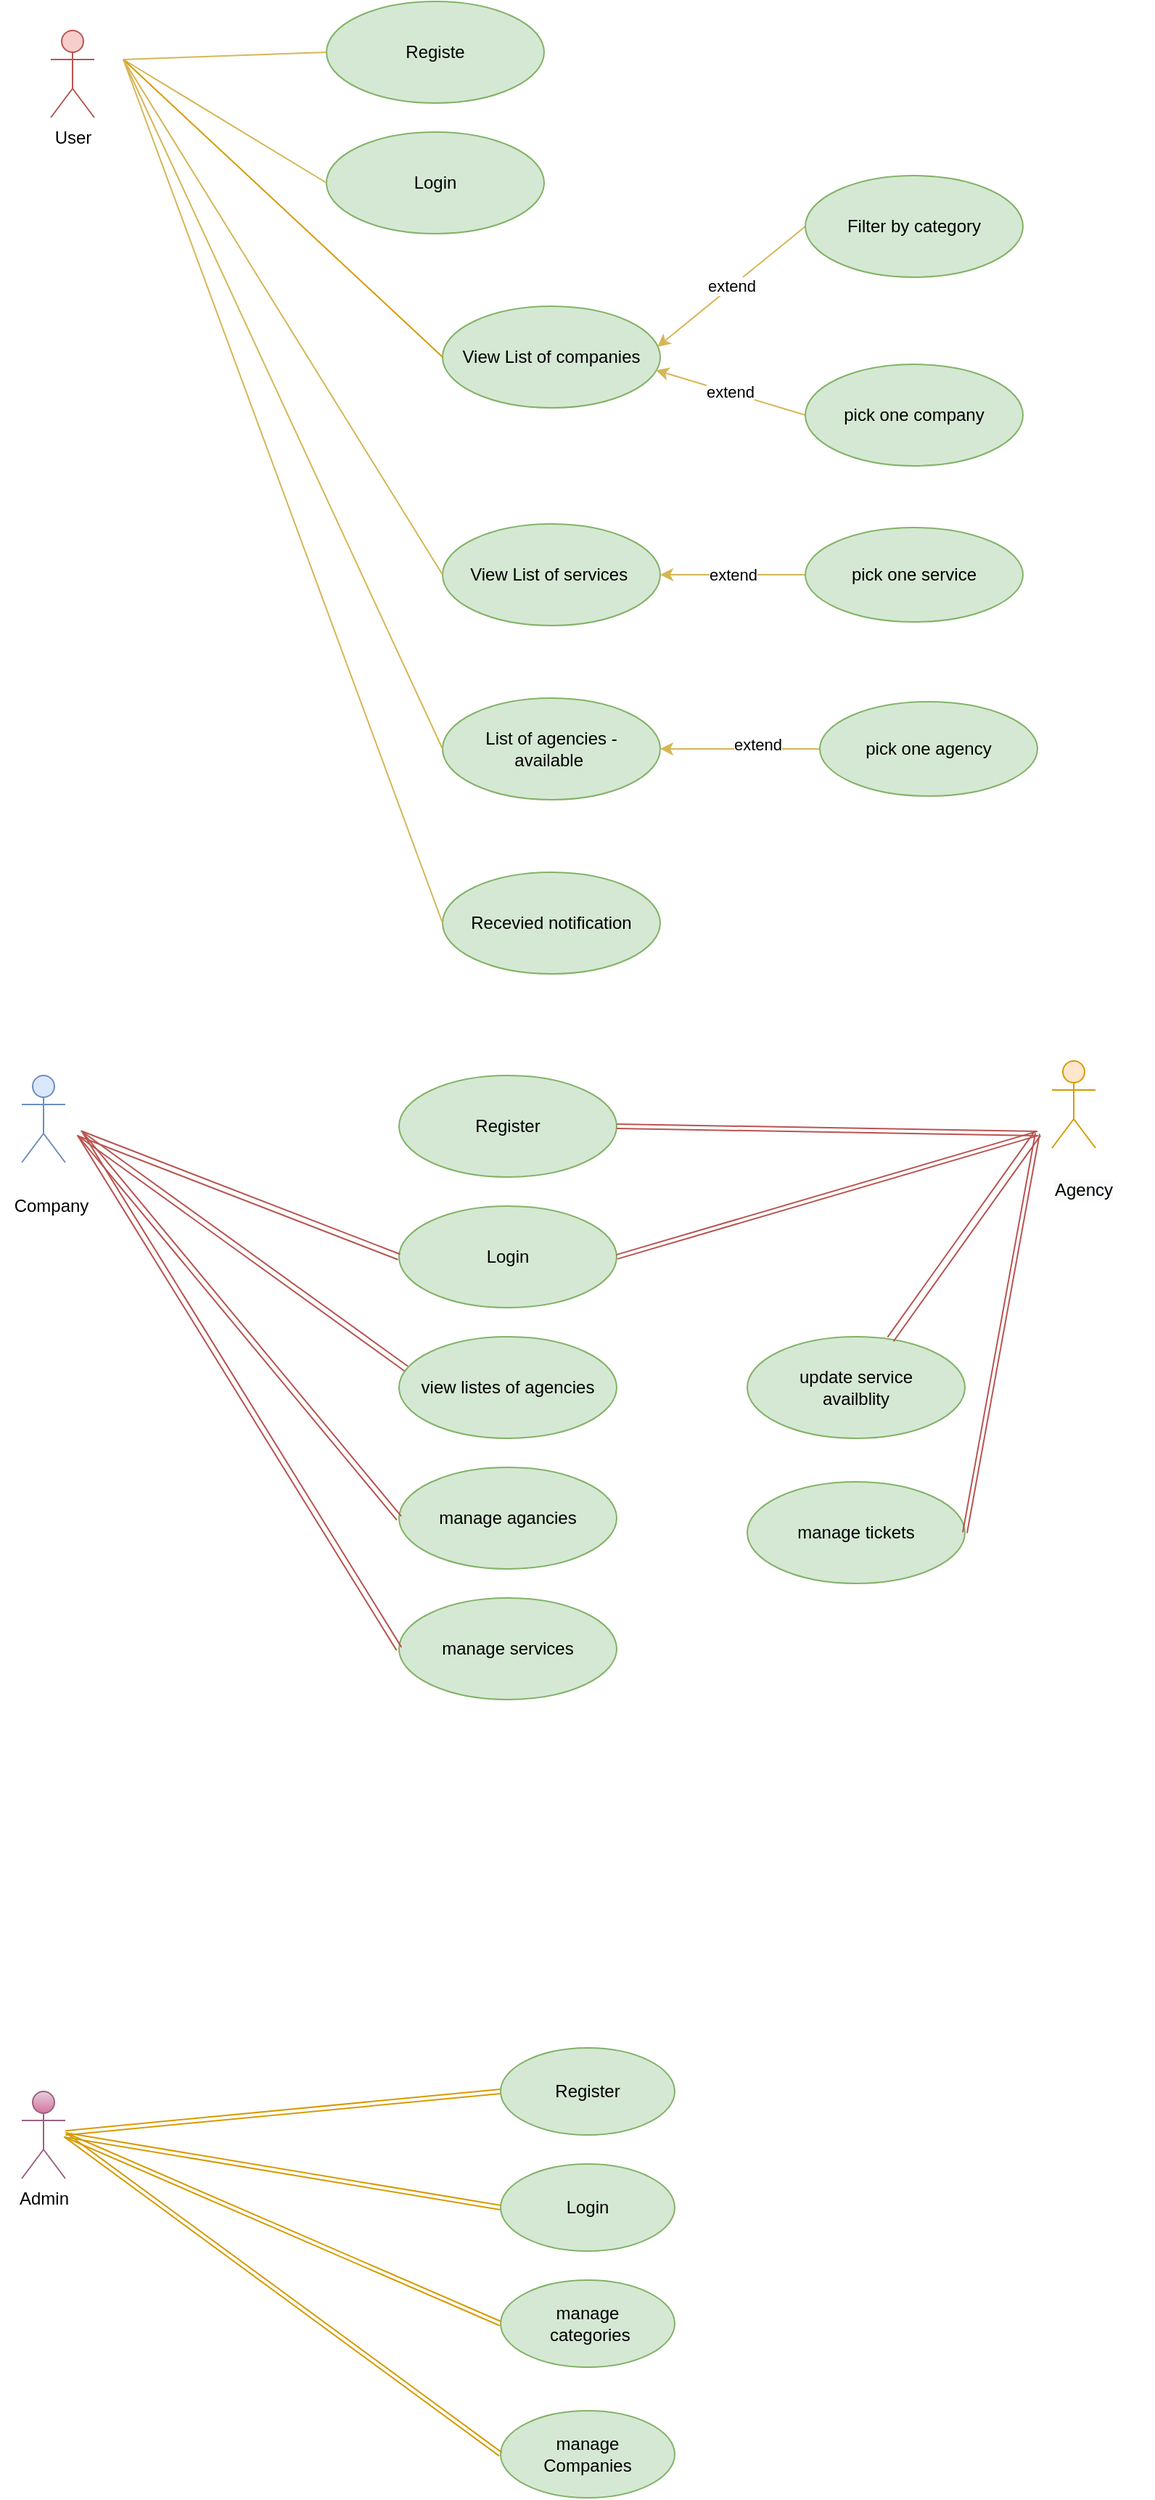 <mxfile version="15.5.9" type="github">
  <diagram id="fiLEmaT8gGbax_Rolm4f" name="Page-1">
    <mxGraphModel dx="1108" dy="450" grid="1" gridSize="10" guides="1" tooltips="1" connect="1" arrows="1" fold="1" page="1" pageScale="1" pageWidth="827" pageHeight="1169" math="0" shadow="0">
      <root>
        <mxCell id="0" />
        <mxCell id="1" parent="0" />
        <mxCell id="yjS9Mm-tfeJwQ1dK4dnb-1" value="User" style="shape=umlActor;verticalLabelPosition=bottom;verticalAlign=top;html=1;outlineConnect=0;fillColor=#f8cecc;strokeColor=#b85450;" vertex="1" parent="1">
          <mxGeometry x="60" y="50" width="30" height="60" as="geometry" />
        </mxCell>
        <mxCell id="yjS9Mm-tfeJwQ1dK4dnb-2" value="Registe" style="ellipse;whiteSpace=wrap;html=1;fillColor=#d5e8d4;strokeColor=#82b366;" vertex="1" parent="1">
          <mxGeometry x="250" y="30" width="150" height="70" as="geometry" />
        </mxCell>
        <mxCell id="yjS9Mm-tfeJwQ1dK4dnb-3" value="Login" style="ellipse;whiteSpace=wrap;html=1;fillColor=#d5e8d4;strokeColor=#82b366;" vertex="1" parent="1">
          <mxGeometry x="250" y="120" width="150" height="70" as="geometry" />
        </mxCell>
        <mxCell id="yjS9Mm-tfeJwQ1dK4dnb-4" value="View List of services&amp;nbsp;" style="ellipse;whiteSpace=wrap;html=1;fillColor=#d5e8d4;strokeColor=#82b366;" vertex="1" parent="1">
          <mxGeometry x="330" y="390" width="150" height="70" as="geometry" />
        </mxCell>
        <mxCell id="yjS9Mm-tfeJwQ1dK4dnb-5" value="View List of companies" style="ellipse;whiteSpace=wrap;html=1;fillColor=#d5e8d4;strokeColor=#82b366;" vertex="1" parent="1">
          <mxGeometry x="330" y="240" width="150" height="70" as="geometry" />
        </mxCell>
        <mxCell id="yjS9Mm-tfeJwQ1dK4dnb-6" value="List of agencies -&lt;br&gt;available&amp;nbsp;" style="ellipse;whiteSpace=wrap;html=1;fillColor=#d5e8d4;strokeColor=#82b366;" vertex="1" parent="1">
          <mxGeometry x="330" y="510" width="150" height="70" as="geometry" />
        </mxCell>
        <mxCell id="yjS9Mm-tfeJwQ1dK4dnb-8" value="" style="endArrow=none;html=1;rounded=0;entryX=0;entryY=0.5;entryDx=0;entryDy=0;fillColor=#fff2cc;strokeColor=#d6b656;" edge="1" parent="1" target="yjS9Mm-tfeJwQ1dK4dnb-3">
          <mxGeometry width="50" height="50" relative="1" as="geometry">
            <mxPoint x="110" y="70" as="sourcePoint" />
            <mxPoint x="140" y="50" as="targetPoint" />
          </mxGeometry>
        </mxCell>
        <mxCell id="yjS9Mm-tfeJwQ1dK4dnb-10" value="" style="endArrow=none;html=1;rounded=0;entryX=0;entryY=0.5;entryDx=0;entryDy=0;fillColor=#fff2cc;strokeColor=#d6b656;" edge="1" parent="1" target="yjS9Mm-tfeJwQ1dK4dnb-2">
          <mxGeometry width="50" height="50" relative="1" as="geometry">
            <mxPoint x="110" y="70" as="sourcePoint" />
            <mxPoint x="440" y="190" as="targetPoint" />
          </mxGeometry>
        </mxCell>
        <mxCell id="yjS9Mm-tfeJwQ1dK4dnb-11" value="" style="endArrow=none;html=1;rounded=0;exitX=0;exitY=0.5;exitDx=0;exitDy=0;fillColor=#ffe6cc;strokeColor=#d79b00;" edge="1" parent="1" source="yjS9Mm-tfeJwQ1dK4dnb-5">
          <mxGeometry width="50" height="50" relative="1" as="geometry">
            <mxPoint x="390" y="260" as="sourcePoint" />
            <mxPoint x="110" y="70" as="targetPoint" />
          </mxGeometry>
        </mxCell>
        <mxCell id="yjS9Mm-tfeJwQ1dK4dnb-12" value="" style="endArrow=none;html=1;rounded=0;exitX=0;exitY=0.5;exitDx=0;exitDy=0;fillColor=#fff2cc;strokeColor=#d6b656;" edge="1" parent="1" source="yjS9Mm-tfeJwQ1dK4dnb-4">
          <mxGeometry width="50" height="50" relative="1" as="geometry">
            <mxPoint x="390" y="260" as="sourcePoint" />
            <mxPoint x="110" y="70" as="targetPoint" />
          </mxGeometry>
        </mxCell>
        <mxCell id="yjS9Mm-tfeJwQ1dK4dnb-13" value="" style="endArrow=none;html=1;rounded=0;exitX=0;exitY=0.5;exitDx=0;exitDy=0;fillColor=#fff2cc;strokeColor=#d6b656;" edge="1" parent="1" source="yjS9Mm-tfeJwQ1dK4dnb-6">
          <mxGeometry width="50" height="50" relative="1" as="geometry">
            <mxPoint x="390" y="260" as="sourcePoint" />
            <mxPoint x="110" y="70" as="targetPoint" />
          </mxGeometry>
        </mxCell>
        <mxCell id="yjS9Mm-tfeJwQ1dK4dnb-14" value="Recevied notification" style="ellipse;whiteSpace=wrap;html=1;fillColor=#d5e8d4;strokeColor=#82b366;" vertex="1" parent="1">
          <mxGeometry x="330" y="630" width="150" height="70" as="geometry" />
        </mxCell>
        <mxCell id="yjS9Mm-tfeJwQ1dK4dnb-15" value="" style="endArrow=none;html=1;rounded=0;fillColor=#fff2cc;strokeColor=#d6b656;exitX=0;exitY=0.5;exitDx=0;exitDy=0;" edge="1" parent="1" source="yjS9Mm-tfeJwQ1dK4dnb-14">
          <mxGeometry width="50" height="50" relative="1" as="geometry">
            <mxPoint x="240" y="540" as="sourcePoint" />
            <mxPoint x="110" y="70" as="targetPoint" />
          </mxGeometry>
        </mxCell>
        <mxCell id="yjS9Mm-tfeJwQ1dK4dnb-18" value="extend" style="endArrow=classic;html=1;rounded=0;entryX=0.987;entryY=0.4;entryDx=0;entryDy=0;entryPerimeter=0;exitX=0;exitY=0.5;exitDx=0;exitDy=0;fillColor=#fff2cc;strokeColor=#d6b656;" edge="1" parent="1" source="yjS9Mm-tfeJwQ1dK4dnb-20" target="yjS9Mm-tfeJwQ1dK4dnb-5">
          <mxGeometry width="50" height="50" relative="1" as="geometry">
            <mxPoint x="480" y="220" as="sourcePoint" />
            <mxPoint x="390" y="250" as="targetPoint" />
            <Array as="points" />
          </mxGeometry>
        </mxCell>
        <mxCell id="yjS9Mm-tfeJwQ1dK4dnb-19" value="extend" style="endArrow=classic;html=1;rounded=0;entryX=0.98;entryY=0.629;entryDx=0;entryDy=0;entryPerimeter=0;exitX=0;exitY=0.5;exitDx=0;exitDy=0;fillColor=#fff2cc;strokeColor=#d6b656;" edge="1" parent="1" source="yjS9Mm-tfeJwQ1dK4dnb-21" target="yjS9Mm-tfeJwQ1dK4dnb-5">
          <mxGeometry width="50" height="50" relative="1" as="geometry">
            <mxPoint x="480" y="300" as="sourcePoint" />
            <mxPoint x="410" y="275" as="targetPoint" />
            <Array as="points" />
          </mxGeometry>
        </mxCell>
        <mxCell id="yjS9Mm-tfeJwQ1dK4dnb-20" value="Filter by category" style="ellipse;whiteSpace=wrap;html=1;fillColor=#d5e8d4;strokeColor=#82b366;" vertex="1" parent="1">
          <mxGeometry x="580" y="150" width="150" height="70" as="geometry" />
        </mxCell>
        <mxCell id="yjS9Mm-tfeJwQ1dK4dnb-21" value="pick one company" style="ellipse;whiteSpace=wrap;html=1;fillColor=#d5e8d4;strokeColor=#82b366;" vertex="1" parent="1">
          <mxGeometry x="580" y="280" width="150" height="70" as="geometry" />
        </mxCell>
        <mxCell id="yjS9Mm-tfeJwQ1dK4dnb-25" value="extend" style="edgeStyle=orthogonalEdgeStyle;rounded=0;orthogonalLoop=1;jettySize=auto;html=1;exitX=0;exitY=0.5;exitDx=0;exitDy=0;entryX=1;entryY=0.5;entryDx=0;entryDy=0;fillColor=#fff2cc;strokeColor=#d6b656;" edge="1" parent="1" source="yjS9Mm-tfeJwQ1dK4dnb-22" target="yjS9Mm-tfeJwQ1dK4dnb-4">
          <mxGeometry relative="1" as="geometry" />
        </mxCell>
        <mxCell id="yjS9Mm-tfeJwQ1dK4dnb-22" value="pick one service" style="ellipse;whiteSpace=wrap;html=1;strokeColor=#82b366;fillColor=#d5e8d4;" vertex="1" parent="1">
          <mxGeometry x="580" y="392.5" width="150" height="65" as="geometry" />
        </mxCell>
        <mxCell id="yjS9Mm-tfeJwQ1dK4dnb-27" style="edgeStyle=orthogonalEdgeStyle;rounded=0;orthogonalLoop=1;jettySize=auto;html=1;entryX=1;entryY=0.5;entryDx=0;entryDy=0;fillColor=#fff2cc;strokeColor=#d6b656;" edge="1" parent="1" source="yjS9Mm-tfeJwQ1dK4dnb-26" target="yjS9Mm-tfeJwQ1dK4dnb-6">
          <mxGeometry relative="1" as="geometry" />
        </mxCell>
        <mxCell id="yjS9Mm-tfeJwQ1dK4dnb-28" value="extend" style="edgeLabel;html=1;align=center;verticalAlign=middle;resizable=0;points=[];" vertex="1" connectable="0" parent="yjS9Mm-tfeJwQ1dK4dnb-27">
          <mxGeometry x="-0.218" y="-3" relative="1" as="geometry">
            <mxPoint as="offset" />
          </mxGeometry>
        </mxCell>
        <mxCell id="yjS9Mm-tfeJwQ1dK4dnb-26" value="pick one agency" style="ellipse;whiteSpace=wrap;html=1;strokeColor=#82b366;fillColor=#d5e8d4;" vertex="1" parent="1">
          <mxGeometry x="590" y="512.5" width="150" height="65" as="geometry" />
        </mxCell>
        <mxCell id="yjS9Mm-tfeJwQ1dK4dnb-29" value="" style="shape=umlActor;verticalLabelPosition=bottom;verticalAlign=top;html=1;outlineConnect=0;fillColor=#ffe6cc;strokeColor=#d79b00;" vertex="1" parent="1">
          <mxGeometry x="750" y="760" width="30" height="60" as="geometry" />
        </mxCell>
        <mxCell id="yjS9Mm-tfeJwQ1dK4dnb-32" value="" style="shape=umlActor;verticalLabelPosition=bottom;verticalAlign=top;html=1;outlineConnect=0;fillColor=#dae8fc;strokeColor=#6c8ebf;" vertex="1" parent="1">
          <mxGeometry x="40" y="770" width="30" height="60" as="geometry" />
        </mxCell>
        <mxCell id="yjS9Mm-tfeJwQ1dK4dnb-35" value="Register" style="ellipse;whiteSpace=wrap;html=1;fillColor=#d5e8d4;strokeColor=#82b366;" vertex="1" parent="1">
          <mxGeometry x="300" y="770" width="150" height="70" as="geometry" />
        </mxCell>
        <mxCell id="yjS9Mm-tfeJwQ1dK4dnb-36" value="Login" style="ellipse;whiteSpace=wrap;html=1;fillColor=#d5e8d4;strokeColor=#82b366;" vertex="1" parent="1">
          <mxGeometry x="300" y="860" width="150" height="70" as="geometry" />
        </mxCell>
        <mxCell id="yjS9Mm-tfeJwQ1dK4dnb-37" value="view listes of agencies" style="ellipse;whiteSpace=wrap;html=1;fillColor=#d5e8d4;strokeColor=#82b366;" vertex="1" parent="1">
          <mxGeometry x="300" y="950" width="150" height="70" as="geometry" />
        </mxCell>
        <mxCell id="yjS9Mm-tfeJwQ1dK4dnb-38" value="manage agancies" style="ellipse;whiteSpace=wrap;html=1;fillColor=#d5e8d4;strokeColor=#82b366;" vertex="1" parent="1">
          <mxGeometry x="300" y="1040" width="150" height="70" as="geometry" />
        </mxCell>
        <mxCell id="yjS9Mm-tfeJwQ1dK4dnb-39" value="Company" style="text;html=1;align=center;verticalAlign=middle;resizable=0;points=[];autosize=1;strokeColor=none;fillColor=none;" vertex="1" parent="1">
          <mxGeometry x="25" y="850" width="70" height="20" as="geometry" />
        </mxCell>
        <mxCell id="yjS9Mm-tfeJwQ1dK4dnb-41" value="manage services" style="ellipse;whiteSpace=wrap;html=1;fillColor=#d5e8d4;strokeColor=#82b366;" vertex="1" parent="1">
          <mxGeometry x="300" y="1130" width="150" height="70" as="geometry" />
        </mxCell>
        <mxCell id="yjS9Mm-tfeJwQ1dK4dnb-42" value="update service &lt;br&gt;availblity" style="ellipse;whiteSpace=wrap;html=1;fillColor=#d5e8d4;strokeColor=#82b366;" vertex="1" parent="1">
          <mxGeometry x="540" y="950" width="150" height="70" as="geometry" />
        </mxCell>
        <mxCell id="yjS9Mm-tfeJwQ1dK4dnb-43" value="manage tickets" style="ellipse;whiteSpace=wrap;html=1;fillColor=#d5e8d4;strokeColor=#82b366;" vertex="1" parent="1">
          <mxGeometry x="540" y="1050" width="150" height="70" as="geometry" />
        </mxCell>
        <mxCell id="yjS9Mm-tfeJwQ1dK4dnb-44" value="" style="endArrow=none;html=1;rounded=0;shape=link;entryX=0;entryY=0.5;entryDx=0;entryDy=0;fillColor=#f8cecc;strokeColor=#b85450;" edge="1" parent="1" target="yjS9Mm-tfeJwQ1dK4dnb-36">
          <mxGeometry width="50" height="50" relative="1" as="geometry">
            <mxPoint x="80" y="810" as="sourcePoint" />
            <mxPoint x="440" y="940" as="targetPoint" />
            <Array as="points" />
          </mxGeometry>
        </mxCell>
        <mxCell id="yjS9Mm-tfeJwQ1dK4dnb-46" value="" style="endArrow=none;html=1;rounded=0;shape=link;entryX=0.033;entryY=0.314;entryDx=0;entryDy=0;entryPerimeter=0;fillColor=#f8cecc;strokeColor=#b85450;" edge="1" parent="1" target="yjS9Mm-tfeJwQ1dK4dnb-37">
          <mxGeometry width="50" height="50" relative="1" as="geometry">
            <mxPoint x="80" y="810" as="sourcePoint" />
            <mxPoint x="300" y="985" as="targetPoint" />
            <Array as="points" />
          </mxGeometry>
        </mxCell>
        <mxCell id="yjS9Mm-tfeJwQ1dK4dnb-47" value="" style="endArrow=none;html=1;rounded=0;shape=link;exitX=1;exitY=0.5;exitDx=0;exitDy=0;width=-3;fillColor=#f8cecc;strokeColor=#b85450;" edge="1" parent="1" source="yjS9Mm-tfeJwQ1dK4dnb-35">
          <mxGeometry width="50" height="50" relative="1" as="geometry">
            <mxPoint x="480" y="835" as="sourcePoint" />
            <mxPoint x="740" y="810" as="targetPoint" />
            <Array as="points" />
          </mxGeometry>
        </mxCell>
        <mxCell id="yjS9Mm-tfeJwQ1dK4dnb-48" value="" style="endArrow=none;html=1;rounded=0;shape=link;exitX=1;exitY=0.5;exitDx=0;exitDy=0;width=-3;fillColor=#f8cecc;strokeColor=#b85450;" edge="1" parent="1" source="yjS9Mm-tfeJwQ1dK4dnb-36">
          <mxGeometry width="50" height="50" relative="1" as="geometry">
            <mxPoint x="460" y="815" as="sourcePoint" />
            <mxPoint x="740" y="810" as="targetPoint" />
            <Array as="points" />
          </mxGeometry>
        </mxCell>
        <mxCell id="yjS9Mm-tfeJwQ1dK4dnb-49" value="" style="endArrow=none;html=1;rounded=0;shape=link;width=5;fillColor=#f8cecc;strokeColor=#b85450;" edge="1" parent="1" source="yjS9Mm-tfeJwQ1dK4dnb-42">
          <mxGeometry width="50" height="50" relative="1" as="geometry">
            <mxPoint x="460" y="905" as="sourcePoint" />
            <mxPoint x="740" y="810" as="targetPoint" />
            <Array as="points">
              <mxPoint x="740" y="810" />
            </Array>
          </mxGeometry>
        </mxCell>
        <mxCell id="yjS9Mm-tfeJwQ1dK4dnb-50" value="" style="endArrow=none;html=1;rounded=0;shape=link;exitX=1;exitY=0.5;exitDx=0;exitDy=0;width=-3;fillColor=#f8cecc;strokeColor=#b85450;" edge="1" parent="1" source="yjS9Mm-tfeJwQ1dK4dnb-43">
          <mxGeometry width="50" height="50" relative="1" as="geometry">
            <mxPoint x="470" y="915" as="sourcePoint" />
            <mxPoint x="740" y="810" as="targetPoint" />
            <Array as="points" />
          </mxGeometry>
        </mxCell>
        <mxCell id="yjS9Mm-tfeJwQ1dK4dnb-52" value="&lt;span style=&quot;color: rgb(0, 0, 0); font-family: helvetica; font-size: 12px; font-style: normal; font-weight: 400; letter-spacing: normal; text-align: center; text-indent: 0px; text-transform: none; word-spacing: 0px; background-color: rgb(248, 249, 250); display: inline; float: none;&quot;&gt;Agency&lt;/span&gt;" style="text;whiteSpace=wrap;html=1;" vertex="1" parent="1">
          <mxGeometry x="750" y="835" width="70" height="30" as="geometry" />
        </mxCell>
        <mxCell id="yjS9Mm-tfeJwQ1dK4dnb-54" value="" style="endArrow=none;html=1;rounded=0;shape=link;entryX=0;entryY=0.5;entryDx=0;entryDy=0;fillColor=#f8cecc;strokeColor=#b85450;" edge="1" parent="1" target="yjS9Mm-tfeJwQ1dK4dnb-38">
          <mxGeometry width="50" height="50" relative="1" as="geometry">
            <mxPoint x="80" y="810" as="sourcePoint" />
            <mxPoint x="314.95" y="981.98" as="targetPoint" />
            <Array as="points" />
          </mxGeometry>
        </mxCell>
        <mxCell id="yjS9Mm-tfeJwQ1dK4dnb-55" value="" style="endArrow=none;html=1;rounded=0;shape=link;entryX=0;entryY=0.5;entryDx=0;entryDy=0;fillColor=#f8cecc;strokeColor=#b85450;" edge="1" parent="1" target="yjS9Mm-tfeJwQ1dK4dnb-41">
          <mxGeometry width="50" height="50" relative="1" as="geometry">
            <mxPoint x="80" y="810" as="sourcePoint" />
            <mxPoint x="324.95" y="991.98" as="targetPoint" />
            <Array as="points" />
          </mxGeometry>
        </mxCell>
        <mxCell id="yjS9Mm-tfeJwQ1dK4dnb-56" value="Admin" style="shape=umlActor;verticalLabelPosition=bottom;verticalAlign=top;html=1;outlineConnect=0;fillColor=#e6d0de;gradientColor=#d5739d;strokeColor=#996185;" vertex="1" parent="1">
          <mxGeometry x="40" y="1470" width="30" height="60" as="geometry" />
        </mxCell>
        <mxCell id="yjS9Mm-tfeJwQ1dK4dnb-57" value="Register" style="ellipse;whiteSpace=wrap;html=1;fillColor=#d5e8d4;strokeColor=#82b366;" vertex="1" parent="1">
          <mxGeometry x="370" y="1440" width="120" height="60" as="geometry" />
        </mxCell>
        <mxCell id="yjS9Mm-tfeJwQ1dK4dnb-58" value="Login" style="ellipse;whiteSpace=wrap;html=1;fillColor=#d5e8d4;strokeColor=#82b366;" vertex="1" parent="1">
          <mxGeometry x="370" y="1520" width="120" height="60" as="geometry" />
        </mxCell>
        <mxCell id="yjS9Mm-tfeJwQ1dK4dnb-59" value="manage&lt;br&gt;&amp;nbsp;categories" style="ellipse;whiteSpace=wrap;html=1;fillColor=#d5e8d4;strokeColor=#82b366;" vertex="1" parent="1">
          <mxGeometry x="370" y="1600" width="120" height="60" as="geometry" />
        </mxCell>
        <mxCell id="yjS9Mm-tfeJwQ1dK4dnb-60" value="manage&lt;br&gt;Companies" style="ellipse;whiteSpace=wrap;html=1;fillColor=#d5e8d4;strokeColor=#82b366;" vertex="1" parent="1">
          <mxGeometry x="370" y="1690" width="120" height="60" as="geometry" />
        </mxCell>
        <mxCell id="yjS9Mm-tfeJwQ1dK4dnb-63" value="" style="endArrow=none;html=1;rounded=0;shape=link;width=3;exitX=0;exitY=0.5;exitDx=0;exitDy=0;exitPerimeter=0;fillColor=#ffe6cc;strokeColor=#d79b00;" edge="1" parent="1" source="yjS9Mm-tfeJwQ1dK4dnb-57" target="yjS9Mm-tfeJwQ1dK4dnb-56">
          <mxGeometry width="50" height="50" relative="1" as="geometry">
            <mxPoint x="390" y="1640" as="sourcePoint" />
            <mxPoint x="440" y="1590" as="targetPoint" />
          </mxGeometry>
        </mxCell>
        <mxCell id="yjS9Mm-tfeJwQ1dK4dnb-64" value="" style="endArrow=none;html=1;rounded=0;shape=link;width=3;exitX=0;exitY=0.5;exitDx=0;exitDy=0;fillColor=#ffe6cc;strokeColor=#d79b00;" edge="1" parent="1" source="yjS9Mm-tfeJwQ1dK4dnb-58">
          <mxGeometry width="50" height="50" relative="1" as="geometry">
            <mxPoint x="380" y="1487.98" as="sourcePoint" />
            <mxPoint x="70" y="1500" as="targetPoint" />
          </mxGeometry>
        </mxCell>
        <mxCell id="yjS9Mm-tfeJwQ1dK4dnb-65" value="" style="endArrow=none;html=1;rounded=0;shape=link;width=3;exitX=0;exitY=0.5;exitDx=0;exitDy=0;fillColor=#ffe6cc;strokeColor=#d79b00;" edge="1" parent="1" source="yjS9Mm-tfeJwQ1dK4dnb-59">
          <mxGeometry width="50" height="50" relative="1" as="geometry">
            <mxPoint x="390" y="1497.98" as="sourcePoint" />
            <mxPoint x="70" y="1500" as="targetPoint" />
          </mxGeometry>
        </mxCell>
        <mxCell id="yjS9Mm-tfeJwQ1dK4dnb-66" value="" style="endArrow=none;html=1;rounded=0;shape=link;width=3;exitX=0;exitY=0.5;exitDx=0;exitDy=0;fillColor=#ffe6cc;strokeColor=#d79b00;" edge="1" parent="1" source="yjS9Mm-tfeJwQ1dK4dnb-60">
          <mxGeometry width="50" height="50" relative="1" as="geometry">
            <mxPoint x="400" y="1507.98" as="sourcePoint" />
            <mxPoint x="70" y="1500" as="targetPoint" />
          </mxGeometry>
        </mxCell>
      </root>
    </mxGraphModel>
  </diagram>
</mxfile>

